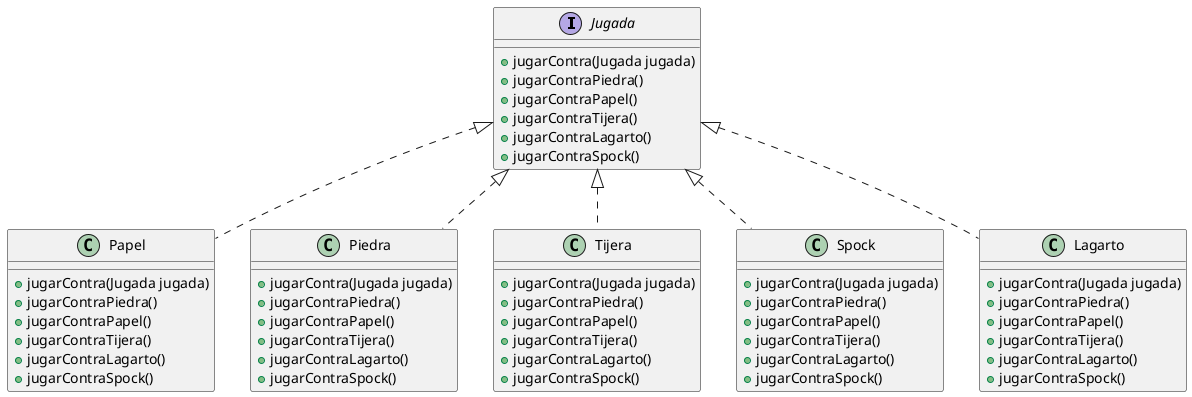 @startuml

interface Jugada {
    + jugarContra(Jugada jugada)
    + jugarContraPiedra()
    + jugarContraPapel()
    + jugarContraTijera()
    + jugarContraLagarto()
    + jugarContraSpock()
}

Class Papel implements Jugada{
    + jugarContra(Jugada jugada)
    + jugarContraPiedra()
    + jugarContraPapel()
    + jugarContraTijera()
    + jugarContraLagarto()
    + jugarContraSpock()
}

Class Piedra implements Jugada{
    + jugarContra(Jugada jugada)
    + jugarContraPiedra()
    + jugarContraPapel()
    + jugarContraTijera()
    + jugarContraLagarto()
    + jugarContraSpock()
}

Class Tijera implements Jugada{
    + jugarContra(Jugada jugada)
    + jugarContraPiedra()
    + jugarContraPapel()
    + jugarContraTijera()
    + jugarContraLagarto()
    + jugarContraSpock()
}

Class Spock implements Jugada{
    + jugarContra(Jugada jugada)
    + jugarContraPiedra()
    + jugarContraPapel()
    + jugarContraTijera()
    + jugarContraLagarto()
    + jugarContraSpock()
}

Class Lagarto implements Jugada{
    + jugarContra(Jugada jugada)
    + jugarContraPiedra()
    + jugarContraPapel()
    + jugarContraTijera()
    + jugarContraLagarto()
    + jugarContraSpock()
}

@enduml